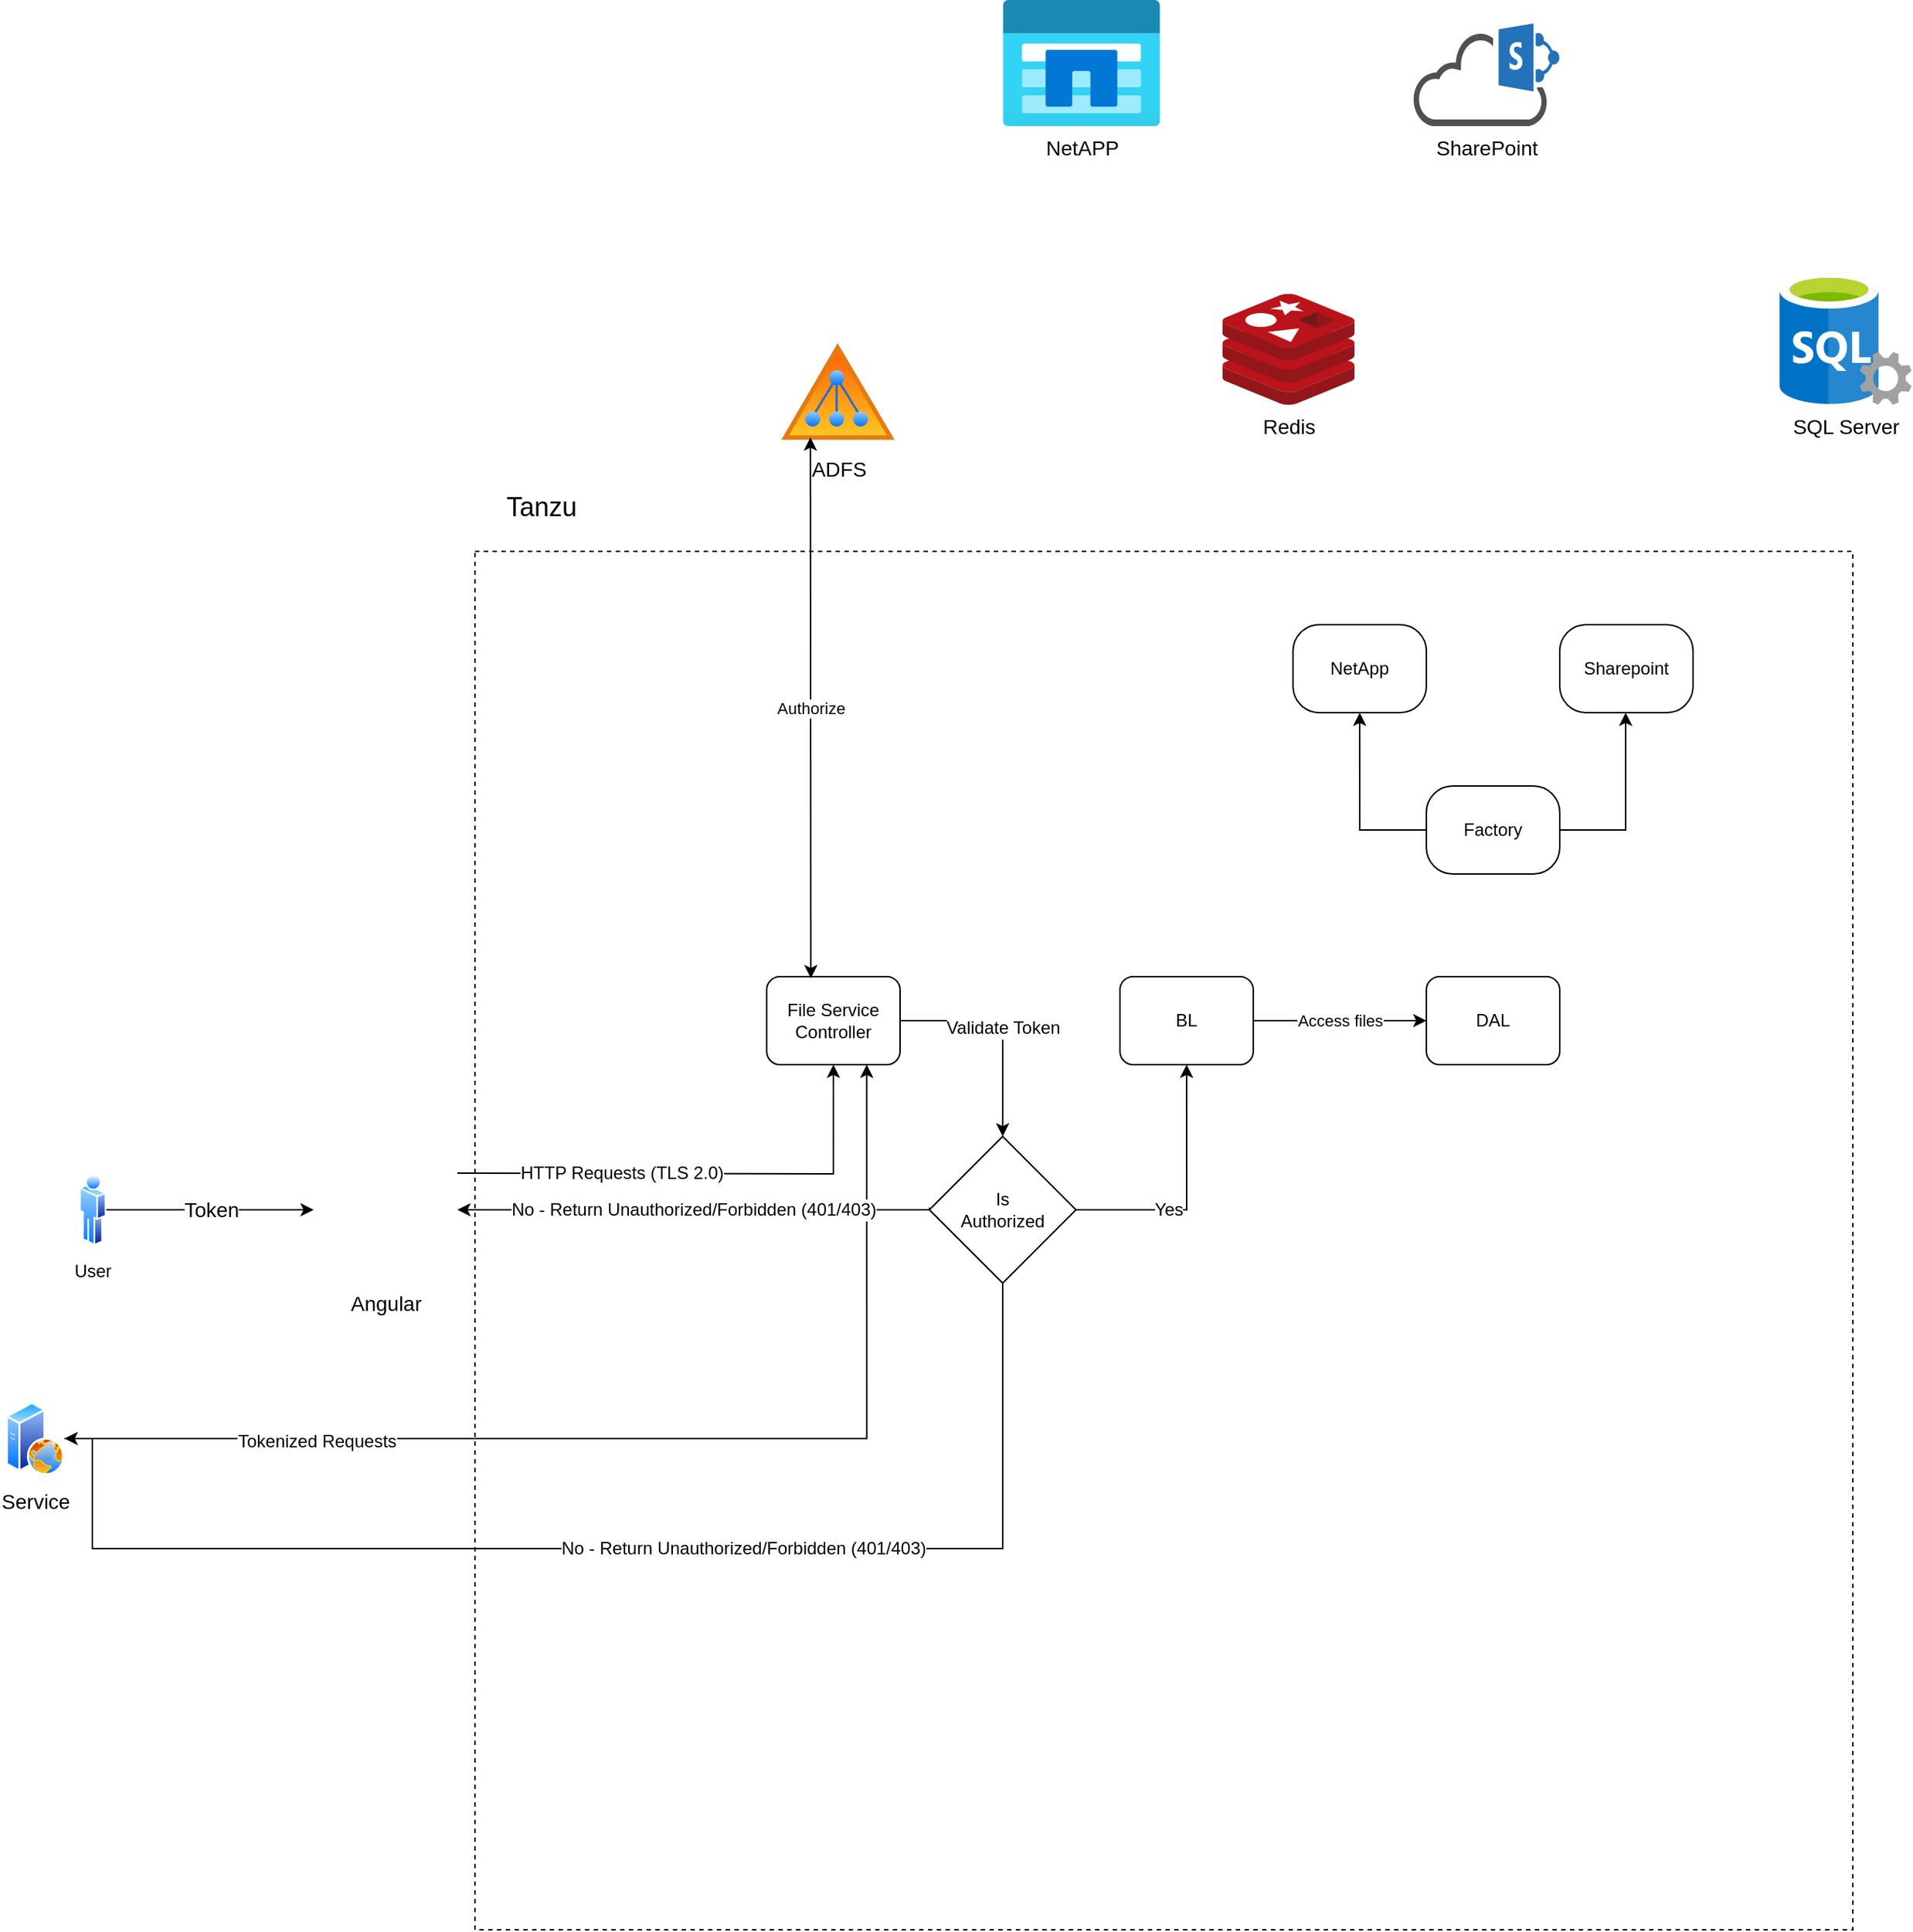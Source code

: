 <mxfile version="26.0.16">
  <diagram name="Page-1" id="DkCKMyg1tVyzqoW7HSBp">
    <mxGraphModel dx="1912" dy="1653" grid="1" gridSize="10" guides="1" tooltips="1" connect="1" arrows="1" fold="1" page="1" pageScale="1" pageWidth="850" pageHeight="1100" math="0" shadow="0">
      <root>
        <mxCell id="0" />
        <mxCell id="1" parent="0" />
        <mxCell id="cBA7sRYi_IcgjNRqiYrO-10" value="" style="whiteSpace=wrap;html=1;aspect=fixed;dashed=1;fillColor=none;" vertex="1" parent="1">
          <mxGeometry x="190" y="160" width="940" height="940" as="geometry" />
        </mxCell>
        <mxCell id="cBA7sRYi_IcgjNRqiYrO-1" value="&lt;font style=&quot;font-size: 14px;&quot;&gt;Redis&lt;/font&gt;" style="image;sketch=0;aspect=fixed;html=1;points=[];align=center;fontSize=12;image=img/lib/mscae/Cache_Redis_Product.svg;" vertex="1" parent="1">
          <mxGeometry x="700" y="-15.6" width="90" height="75.6" as="geometry" />
        </mxCell>
        <mxCell id="cBA7sRYi_IcgjNRqiYrO-2" value="&lt;font style=&quot;font-size: 14px;&quot;&gt;SQL Server&lt;/font&gt;" style="image;sketch=0;aspect=fixed;html=1;points=[];align=center;fontSize=12;image=img/lib/mscae/SQL_Servers.svg;" vertex="1" parent="1">
          <mxGeometry x="1080" y="-30" width="90" height="90" as="geometry" />
        </mxCell>
        <mxCell id="cBA7sRYi_IcgjNRqiYrO-3" value="&lt;font style=&quot;font-size: 14px;&quot;&gt;SharePoint&lt;/font&gt;" style="sketch=0;pointerEvents=1;shadow=0;dashed=0;html=1;strokeColor=none;fillColor=#505050;labelPosition=center;verticalLabelPosition=bottom;outlineConnect=0;verticalAlign=top;align=center;shape=mxgraph.office.clouds.cloud_sharepoint;" vertex="1" parent="1">
          <mxGeometry x="830" y="-200" width="100" height="70" as="geometry" />
        </mxCell>
        <mxCell id="cBA7sRYi_IcgjNRqiYrO-4" value="&lt;font style=&quot;font-size: 14px;&quot;&gt;NetAPP&lt;/font&gt;" style="image;aspect=fixed;html=1;points=[];align=center;fontSize=12;image=img/lib/azure2/storage/Azure_NetApp_Files.svg;" vertex="1" parent="1">
          <mxGeometry x="550" y="-216" width="107.5" height="86" as="geometry" />
        </mxCell>
        <mxCell id="cBA7sRYi_IcgjNRqiYrO-5" value="&lt;font style=&quot;font-size: 14px;&quot;&gt;ADFS&lt;/font&gt;" style="image;aspect=fixed;perimeter=ellipsePerimeter;html=1;align=center;shadow=0;dashed=0;spacingTop=3;image=img/lib/active_directory/active_directory.svg;" vertex="1" parent="1">
          <mxGeometry x="395.29" y="14" width="84.71" height="72" as="geometry" />
        </mxCell>
        <mxCell id="cBA7sRYi_IcgjNRqiYrO-35" value="&lt;font style=&quot;font-size: 12px;&quot;&gt;HTTP Requests (TLS 2.0)&lt;/font&gt;" style="edgeStyle=orthogonalEdgeStyle;rounded=0;orthogonalLoop=1;jettySize=auto;html=1;entryX=0.5;entryY=1;entryDx=0;entryDy=0;" edge="1" parent="1" target="cBA7sRYi_IcgjNRqiYrO-28">
          <mxGeometry x="-0.324" relative="1" as="geometry">
            <mxPoint x="178" y="584.0" as="sourcePoint" />
            <mxPoint x="450" y="425" as="targetPoint" />
            <mxPoint as="offset" />
          </mxGeometry>
        </mxCell>
        <mxCell id="cBA7sRYi_IcgjNRqiYrO-6" value="&lt;font style=&quot;font-size: 14px;&quot;&gt;Angular&lt;/font&gt;" style="shape=image;html=1;verticalAlign=top;verticalLabelPosition=bottom;labelBackgroundColor=#ffffff;imageAspect=0;aspect=fixed;image=https://cdn0.iconfinder.com/data/icons/long-shadow-web-icons/512/angular-symbol-128.png" vertex="1" parent="1">
          <mxGeometry x="80" y="560" width="98" height="98" as="geometry" />
        </mxCell>
        <mxCell id="cBA7sRYi_IcgjNRqiYrO-12" value="&lt;font style=&quot;font-size: 18px;&quot;&gt;Tanzu&lt;/font&gt;" style="text;html=1;align=center;verticalAlign=middle;resizable=0;points=[];autosize=1;strokeColor=none;fillColor=none;" vertex="1" parent="1">
          <mxGeometry x="200" y="110" width="70" height="40" as="geometry" />
        </mxCell>
        <mxCell id="cBA7sRYi_IcgjNRqiYrO-17" value="&lt;font style=&quot;font-size: 14px;&quot;&gt;Token&lt;/font&gt;" style="edgeStyle=orthogonalEdgeStyle;rounded=0;orthogonalLoop=1;jettySize=auto;html=1;" edge="1" parent="1" source="cBA7sRYi_IcgjNRqiYrO-13" target="cBA7sRYi_IcgjNRqiYrO-6">
          <mxGeometry relative="1" as="geometry" />
        </mxCell>
        <mxCell id="cBA7sRYi_IcgjNRqiYrO-13" value="User" style="image;aspect=fixed;perimeter=ellipsePerimeter;html=1;align=center;shadow=0;dashed=0;spacingTop=3;image=img/lib/active_directory/user.svg;" vertex="1" parent="1">
          <mxGeometry x="-80" y="584" width="18.5" height="50" as="geometry" />
        </mxCell>
        <mxCell id="cBA7sRYi_IcgjNRqiYrO-49" style="edgeStyle=orthogonalEdgeStyle;rounded=0;orthogonalLoop=1;jettySize=auto;html=1;entryX=0.75;entryY=1;entryDx=0;entryDy=0;" edge="1" parent="1" source="cBA7sRYi_IcgjNRqiYrO-24" target="cBA7sRYi_IcgjNRqiYrO-28">
          <mxGeometry relative="1" as="geometry" />
        </mxCell>
        <mxCell id="cBA7sRYi_IcgjNRqiYrO-50" value="&lt;font style=&quot;font-size: 12px;&quot;&gt;Tokenized Requests&lt;/font&gt;" style="edgeLabel;html=1;align=center;verticalAlign=middle;resizable=0;points=[];" vertex="1" connectable="0" parent="cBA7sRYi_IcgjNRqiYrO-49">
          <mxGeometry x="-0.572" y="-2" relative="1" as="geometry">
            <mxPoint as="offset" />
          </mxGeometry>
        </mxCell>
        <mxCell id="cBA7sRYi_IcgjNRqiYrO-24" value="&lt;font style=&quot;font-size: 14px;&quot;&gt;Service&lt;/font&gt;" style="image;aspect=fixed;perimeter=ellipsePerimeter;html=1;align=center;shadow=0;dashed=0;spacingTop=3;image=img/lib/active_directory/web_server.svg;" vertex="1" parent="1">
          <mxGeometry x="-130" y="740" width="40" height="50" as="geometry" />
        </mxCell>
        <mxCell id="cBA7sRYi_IcgjNRqiYrO-45" value="&lt;font style=&quot;font-size: 12px;&quot;&gt;Validate Token&lt;/font&gt;" style="edgeStyle=orthogonalEdgeStyle;rounded=0;orthogonalLoop=1;jettySize=auto;html=1;exitX=1;exitY=0.5;exitDx=0;exitDy=0;entryX=0.5;entryY=0;entryDx=0;entryDy=0;" edge="1" parent="1" source="cBA7sRYi_IcgjNRqiYrO-28" target="cBA7sRYi_IcgjNRqiYrO-43">
          <mxGeometry relative="1" as="geometry" />
        </mxCell>
        <mxCell id="cBA7sRYi_IcgjNRqiYrO-28" value="File Service Controller" style="rounded=1;whiteSpace=wrap;html=1;" vertex="1" parent="1">
          <mxGeometry x="389.04" y="450" width="90.96" height="60" as="geometry" />
        </mxCell>
        <mxCell id="cBA7sRYi_IcgjNRqiYrO-39" value="Authorize" style="endArrow=classic;startArrow=classic;html=1;rounded=0;entryX=0.25;entryY=1;entryDx=0;entryDy=0;exitX=0.331;exitY=0.018;exitDx=0;exitDy=0;exitPerimeter=0;" edge="1" parent="1" source="cBA7sRYi_IcgjNRqiYrO-28" target="cBA7sRYi_IcgjNRqiYrO-5">
          <mxGeometry width="50" height="50" relative="1" as="geometry">
            <mxPoint x="420" y="390" as="sourcePoint" />
            <mxPoint x="470" y="340" as="targetPoint" />
          </mxGeometry>
        </mxCell>
        <mxCell id="cBA7sRYi_IcgjNRqiYrO-46" value="&lt;font style=&quot;font-size: 12px;&quot;&gt;No - Return Unauthorized/Forbidden (401/403)&lt;/font&gt;" style="edgeStyle=orthogonalEdgeStyle;rounded=0;orthogonalLoop=1;jettySize=auto;html=1;exitX=0;exitY=0.5;exitDx=0;exitDy=0;" edge="1" parent="1" source="cBA7sRYi_IcgjNRqiYrO-43" target="cBA7sRYi_IcgjNRqiYrO-6">
          <mxGeometry relative="1" as="geometry" />
        </mxCell>
        <mxCell id="cBA7sRYi_IcgjNRqiYrO-48" value="&lt;font style=&quot;font-size: 12px;&quot;&gt;Yes&lt;/font&gt;" style="edgeStyle=orthogonalEdgeStyle;rounded=0;orthogonalLoop=1;jettySize=auto;html=1;exitX=1;exitY=0.5;exitDx=0;exitDy=0;entryX=0.5;entryY=1;entryDx=0;entryDy=0;" edge="1" parent="1" source="cBA7sRYi_IcgjNRqiYrO-43" target="cBA7sRYi_IcgjNRqiYrO-47">
          <mxGeometry x="-0.277" relative="1" as="geometry">
            <mxPoint as="offset" />
          </mxGeometry>
        </mxCell>
        <mxCell id="cBA7sRYi_IcgjNRqiYrO-51" style="edgeStyle=orthogonalEdgeStyle;rounded=0;orthogonalLoop=1;jettySize=auto;html=1;exitX=0;exitY=0.5;exitDx=0;exitDy=0;" edge="1" parent="1" source="cBA7sRYi_IcgjNRqiYrO-43" target="cBA7sRYi_IcgjNRqiYrO-24">
          <mxGeometry relative="1" as="geometry">
            <Array as="points">
              <mxPoint x="550" y="608" />
              <mxPoint x="550" y="840" />
              <mxPoint x="-71" y="840" />
            </Array>
          </mxGeometry>
        </mxCell>
        <mxCell id="cBA7sRYi_IcgjNRqiYrO-52" value="&lt;font style=&quot;font-size: 12px;&quot;&gt;No - Return Unauthorized/Forbidden (401/403)&lt;/font&gt;" style="edgeLabel;html=1;align=center;verticalAlign=middle;resizable=0;points=[];" vertex="1" connectable="0" parent="cBA7sRYi_IcgjNRqiYrO-51">
          <mxGeometry x="-0.086" relative="1" as="geometry">
            <mxPoint x="-4" as="offset" />
          </mxGeometry>
        </mxCell>
        <mxCell id="cBA7sRYi_IcgjNRqiYrO-43" value="Is &lt;br&gt;Authorized" style="rhombus;whiteSpace=wrap;html=1;" vertex="1" parent="1">
          <mxGeometry x="500" y="559" width="100" height="100" as="geometry" />
        </mxCell>
        <mxCell id="cBA7sRYi_IcgjNRqiYrO-56" style="edgeStyle=orthogonalEdgeStyle;rounded=0;orthogonalLoop=1;jettySize=auto;html=1;entryX=0;entryY=0.5;entryDx=0;entryDy=0;" edge="1" parent="1" source="cBA7sRYi_IcgjNRqiYrO-47" target="cBA7sRYi_IcgjNRqiYrO-59">
          <mxGeometry relative="1" as="geometry">
            <mxPoint x="785.037" y="379.963" as="targetPoint" />
          </mxGeometry>
        </mxCell>
        <mxCell id="cBA7sRYi_IcgjNRqiYrO-57" value="Access files" style="edgeLabel;html=1;align=center;verticalAlign=middle;resizable=0;points=[];" vertex="1" connectable="0" parent="cBA7sRYi_IcgjNRqiYrO-56">
          <mxGeometry x="-0.491" y="-1" relative="1" as="geometry">
            <mxPoint x="29" y="-1" as="offset" />
          </mxGeometry>
        </mxCell>
        <mxCell id="cBA7sRYi_IcgjNRqiYrO-47" value="BL" style="rounded=1;whiteSpace=wrap;html=1;" vertex="1" parent="1">
          <mxGeometry x="630" y="450" width="90.96" height="60" as="geometry" />
        </mxCell>
        <mxCell id="cBA7sRYi_IcgjNRqiYrO-59" value="DAL" style="rounded=1;whiteSpace=wrap;html=1;" vertex="1" parent="1">
          <mxGeometry x="839.04" y="450" width="90.96" height="60" as="geometry" />
        </mxCell>
        <mxCell id="cBA7sRYi_IcgjNRqiYrO-63" style="edgeStyle=orthogonalEdgeStyle;rounded=0;orthogonalLoop=1;jettySize=auto;html=1;exitX=0;exitY=0.5;exitDx=0;exitDy=0;entryX=0.5;entryY=1;entryDx=0;entryDy=0;" edge="1" parent="1" source="cBA7sRYi_IcgjNRqiYrO-60" target="cBA7sRYi_IcgjNRqiYrO-62">
          <mxGeometry relative="1" as="geometry" />
        </mxCell>
        <mxCell id="cBA7sRYi_IcgjNRqiYrO-65" style="edgeStyle=orthogonalEdgeStyle;rounded=0;orthogonalLoop=1;jettySize=auto;html=1;" edge="1" parent="1" source="cBA7sRYi_IcgjNRqiYrO-60" target="cBA7sRYi_IcgjNRqiYrO-61">
          <mxGeometry relative="1" as="geometry">
            <Array as="points">
              <mxPoint x="975" y="350" />
            </Array>
          </mxGeometry>
        </mxCell>
        <mxCell id="cBA7sRYi_IcgjNRqiYrO-60" value="Factory" style="rounded=1;whiteSpace=wrap;html=1;arcSize=30;" vertex="1" parent="1">
          <mxGeometry x="839.04" y="320" width="90.96" height="60" as="geometry" />
        </mxCell>
        <mxCell id="cBA7sRYi_IcgjNRqiYrO-61" value="Sharepoint" style="rounded=1;whiteSpace=wrap;html=1;arcSize=30;" vertex="1" parent="1">
          <mxGeometry x="930" y="210" width="90.96" height="60" as="geometry" />
        </mxCell>
        <mxCell id="cBA7sRYi_IcgjNRqiYrO-62" value="NetApp" style="rounded=1;whiteSpace=wrap;html=1;arcSize=30;" vertex="1" parent="1">
          <mxGeometry x="748.08" y="210" width="90.96" height="60" as="geometry" />
        </mxCell>
      </root>
    </mxGraphModel>
  </diagram>
</mxfile>
